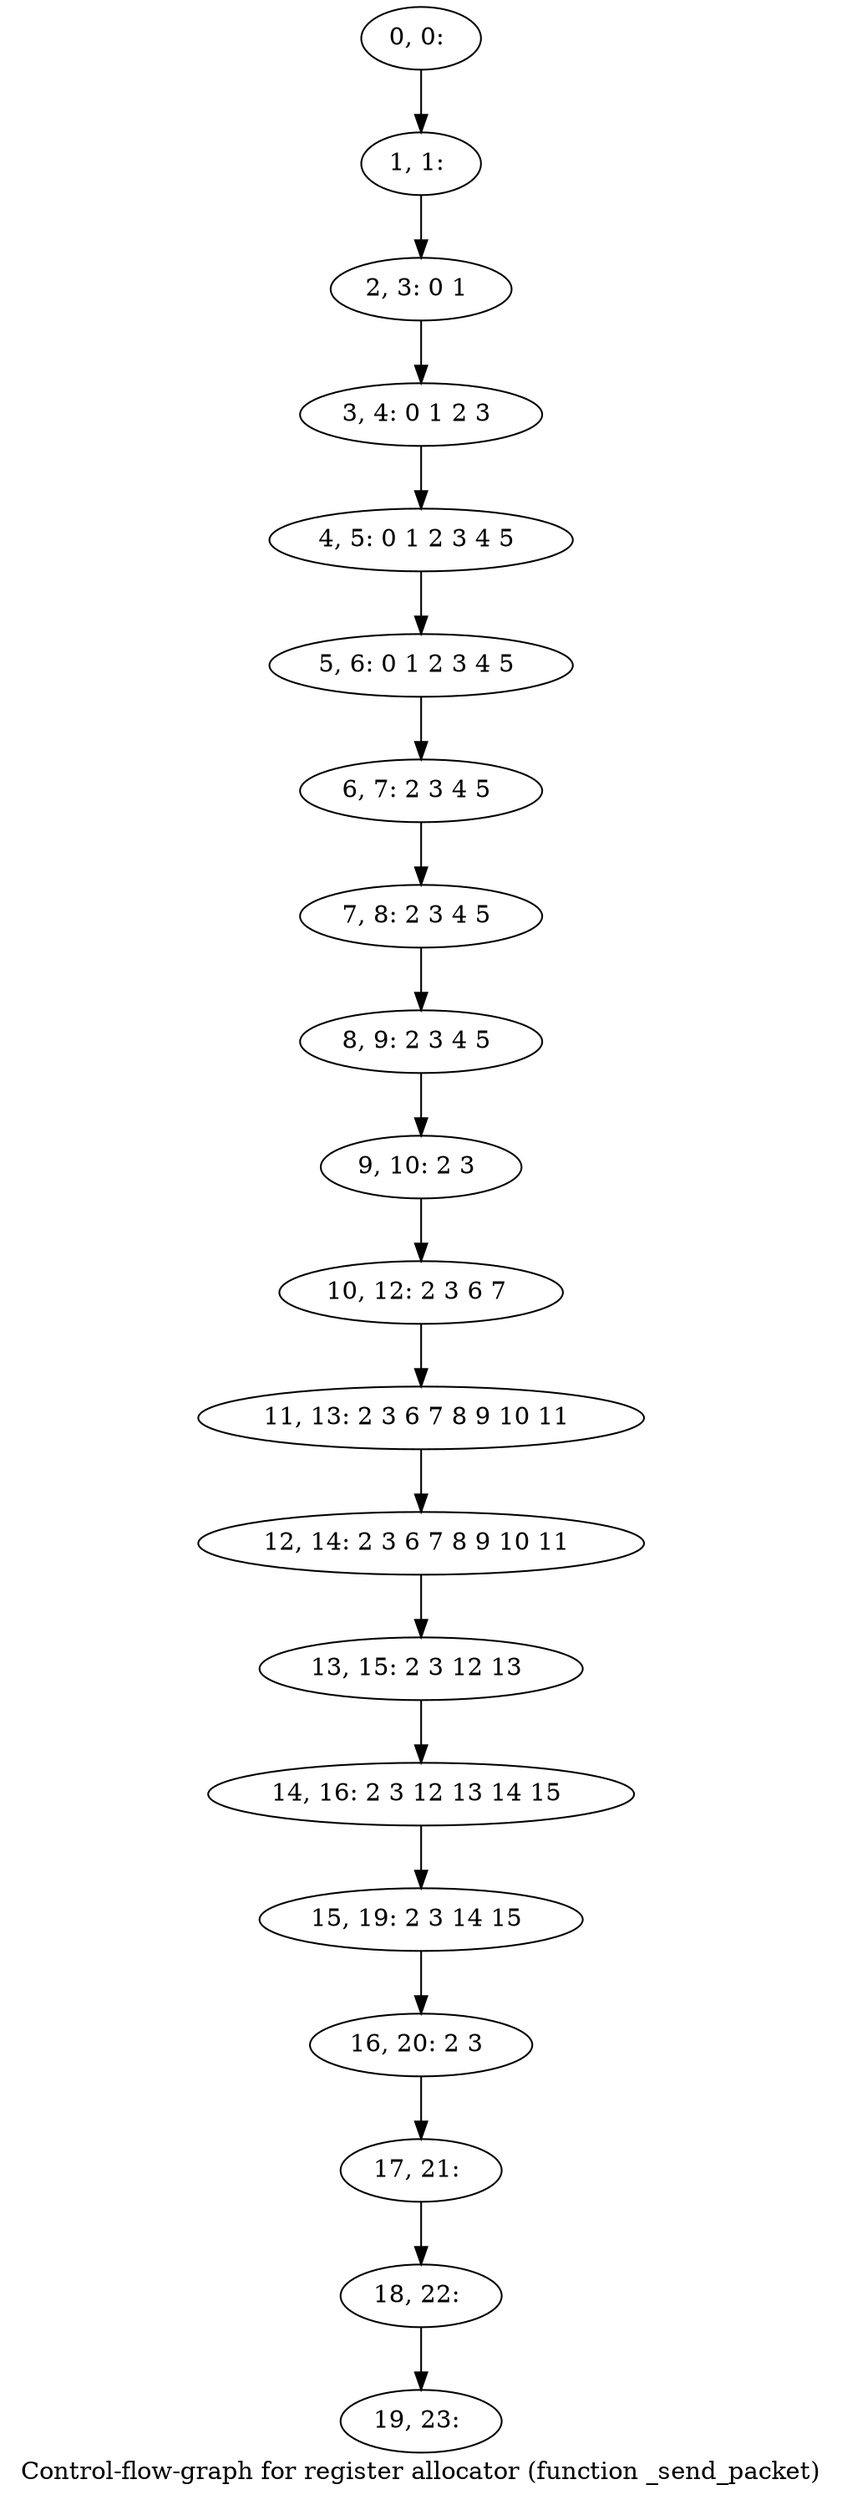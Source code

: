 digraph G {
graph [label="Control-flow-graph for register allocator (function _send_packet)"]
0[label="0, 0: "];
1[label="1, 1: "];
2[label="2, 3: 0 1 "];
3[label="3, 4: 0 1 2 3 "];
4[label="4, 5: 0 1 2 3 4 5 "];
5[label="5, 6: 0 1 2 3 4 5 "];
6[label="6, 7: 2 3 4 5 "];
7[label="7, 8: 2 3 4 5 "];
8[label="8, 9: 2 3 4 5 "];
9[label="9, 10: 2 3 "];
10[label="10, 12: 2 3 6 7 "];
11[label="11, 13: 2 3 6 7 8 9 10 11 "];
12[label="12, 14: 2 3 6 7 8 9 10 11 "];
13[label="13, 15: 2 3 12 13 "];
14[label="14, 16: 2 3 12 13 14 15 "];
15[label="15, 19: 2 3 14 15 "];
16[label="16, 20: 2 3 "];
17[label="17, 21: "];
18[label="18, 22: "];
19[label="19, 23: "];
0->1 ;
1->2 ;
2->3 ;
3->4 ;
4->5 ;
5->6 ;
6->7 ;
7->8 ;
8->9 ;
9->10 ;
10->11 ;
11->12 ;
12->13 ;
13->14 ;
14->15 ;
15->16 ;
16->17 ;
17->18 ;
18->19 ;
}
